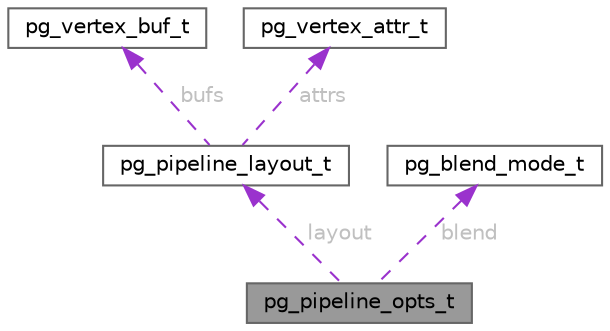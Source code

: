 digraph "pg_pipeline_opts_t"
{
 // LATEX_PDF_SIZE
  bgcolor="transparent";
  edge [fontname=Helvetica,fontsize=10,labelfontname=Helvetica,labelfontsize=10];
  node [fontname=Helvetica,fontsize=10,shape=box,height=0.2,width=0.4];
  Node1 [id="Node000001",label="pg_pipeline_opts_t",height=0.2,width=0.4,color="gray40", fillcolor="grey60", style="filled", fontcolor="black",tooltip="Pipeline creation options."];
  Node2 -> Node1 [id="edge1_Node000001_Node000002",dir="back",color="darkorchid3",style="dashed",tooltip=" ",label=" layout",fontcolor="grey" ];
  Node2 [id="Node000002",label="pg_pipeline_layout_t",height=0.2,width=0.4,color="gray40", fillcolor="white", style="filled",URL="$structpg__pipeline__layout__t.html",tooltip="Pipeline layout."];
  Node3 -> Node2 [id="edge2_Node000002_Node000003",dir="back",color="darkorchid3",style="dashed",tooltip=" ",label=" bufs",fontcolor="grey" ];
  Node3 [id="Node000003",label="pg_vertex_buf_t",height=0.2,width=0.4,color="gray40", fillcolor="white", style="filled",URL="$structpg__vertex__buf__t.html",tooltip="Vertex buffer description."];
  Node4 -> Node2 [id="edge3_Node000002_Node000004",dir="back",color="darkorchid3",style="dashed",tooltip=" ",label=" attrs",fontcolor="grey" ];
  Node4 [id="Node000004",label="pg_vertex_attr_t",height=0.2,width=0.4,color="gray40", fillcolor="white", style="filled",URL="$structpg__vertex__attr__t.html",tooltip="Vertex attribute description."];
  Node5 -> Node1 [id="edge4_Node000001_Node000005",dir="back",color="darkorchid3",style="dashed",tooltip=" ",label=" blend",fontcolor="grey" ];
  Node5 [id="Node000005",label="pg_blend_mode_t",height=0.2,width=0.4,color="gray40", fillcolor="white", style="filled",URL="$structpg__blend__mode__t.html",tooltip="Blend mode."];
}
